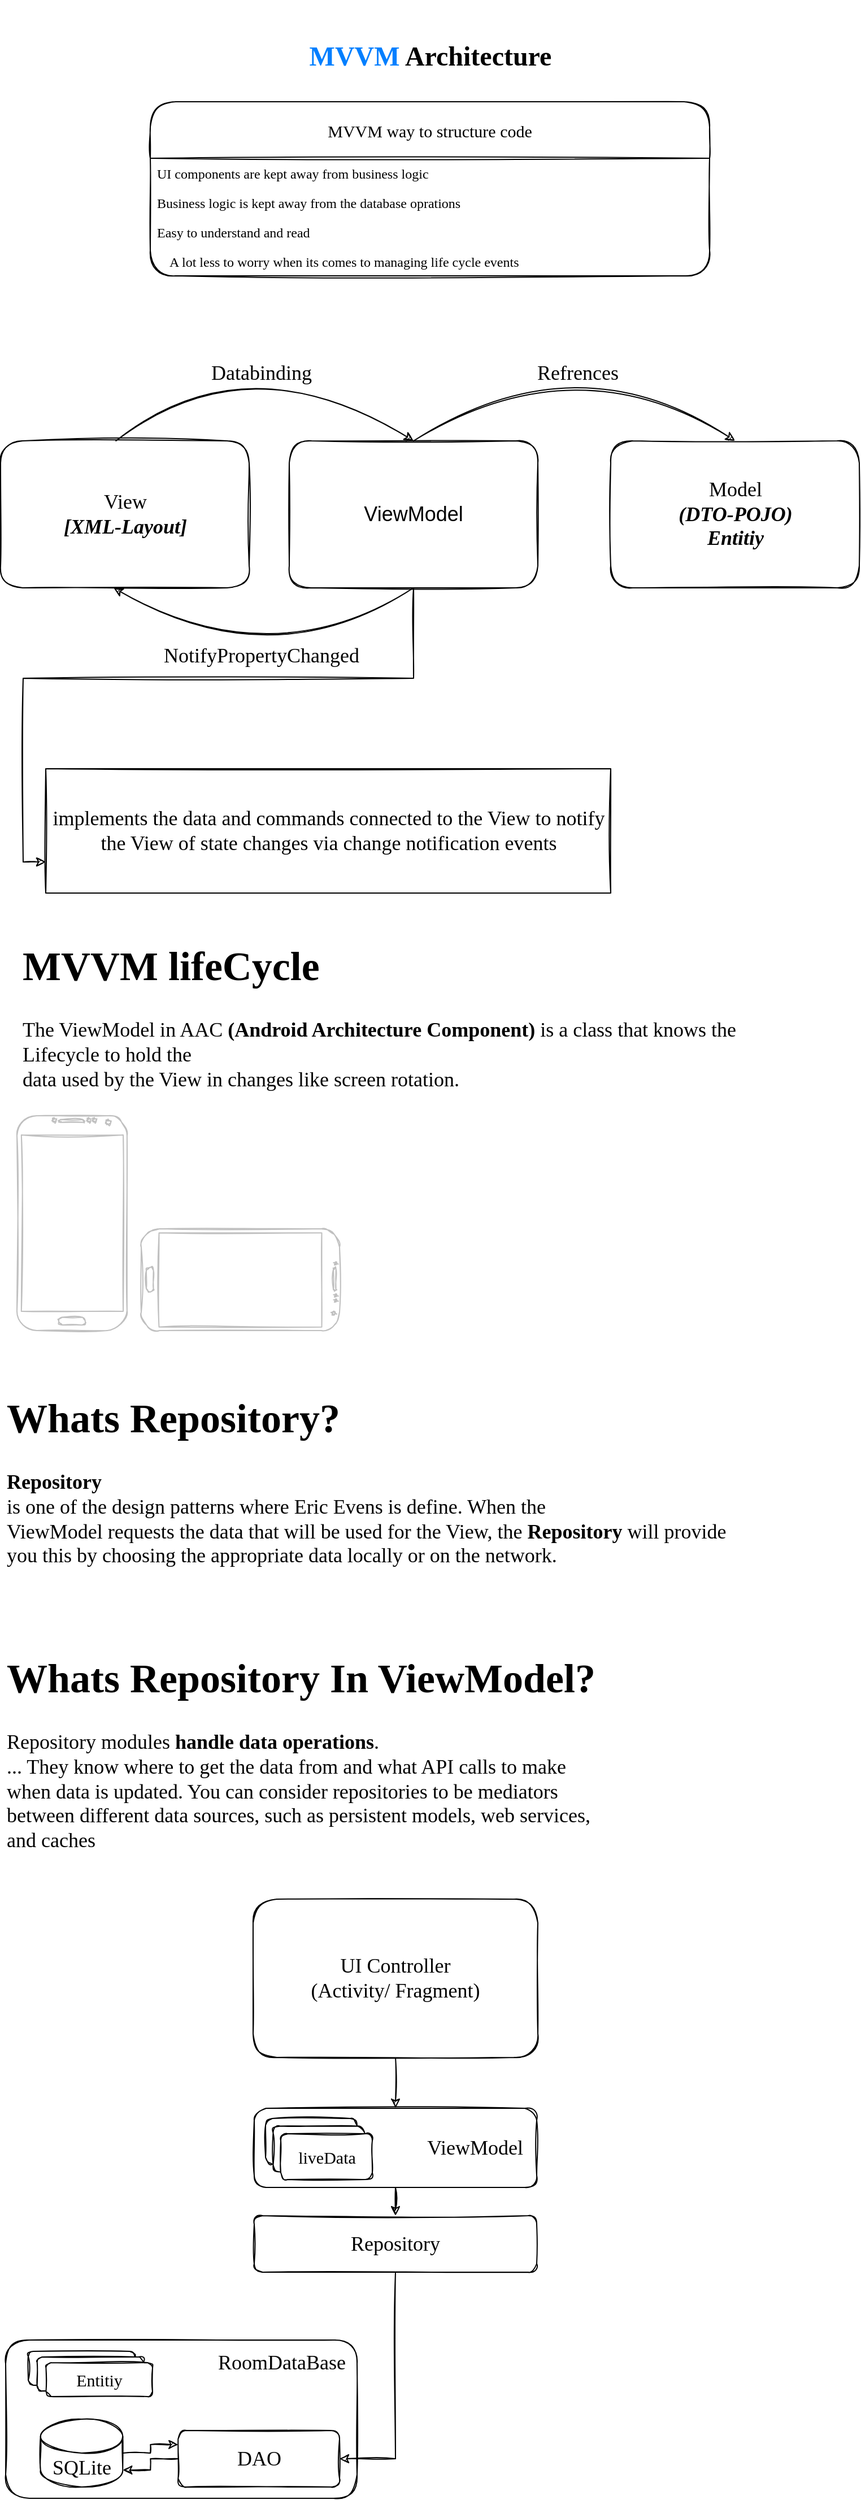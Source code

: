<mxfile version="14.9.2" type="github">
  <diagram id="QZ7U8toWN5kSLHNz18gQ" name="Page-1">
    <mxGraphModel dx="1838" dy="984" grid="1" gridSize="10" guides="1" tooltips="1" connect="1" arrows="1" fold="1" page="1" pageScale="1" pageWidth="850" pageHeight="1100" math="0" shadow="0">
      <root>
        <mxCell id="0" />
        <mxCell id="1" parent="0" />
        <mxCell id="Y-a5dnPzHRK2GmVt-JUI-1" value="&lt;h1&gt;&lt;font face=&quot;Lucida Console&quot;&gt;&lt;font color=&quot;#007FFF&quot;&gt;MVVM &lt;/font&gt;Architecture&lt;/font&gt;&lt;/h1&gt;" style="text;html=1;strokeColor=none;fillColor=none;align=center;verticalAlign=middle;whiteSpace=wrap;rounded=0;" parent="1" vertex="1">
          <mxGeometry x="275.5" y="20" width="300" height="100" as="geometry" />
        </mxCell>
        <mxCell id="Y-a5dnPzHRK2GmVt-JUI-3" value="MVVM way to structure code" style="swimlane;fontStyle=0;childLayout=stackLayout;horizontal=1;startSize=50;horizontalStack=0;resizeParent=1;resizeParentMax=0;resizeLast=0;collapsible=1;marginBottom=0;fontSize=15;&#xa;borderRadius:10;rounded=1;shadow=0;glass=0;sketch=1;fontFamily=Lucida Console;spacingBottom=0;" parent="1" vertex="1">
          <mxGeometry x="178" y="110" width="495" height="154" as="geometry" />
        </mxCell>
        <mxCell id="Y-a5dnPzHRK2GmVt-JUI-4" value="UI components are kept away from business logic" style="text;strokeColor=none;fillColor=none;align=left;verticalAlign=top;spacingLeft=4;spacingRight=4;overflow=hidden;rotatable=0;points=[[0,0.5],[1,0.5]];portConstraint=eastwest;fontFamily=Lucida Console;" parent="Y-a5dnPzHRK2GmVt-JUI-3" vertex="1">
          <mxGeometry y="50" width="495" height="26" as="geometry" />
        </mxCell>
        <mxCell id="Y-a5dnPzHRK2GmVt-JUI-5" value="Business logic is kept away from the database oprations" style="text;strokeColor=none;fillColor=none;align=left;verticalAlign=top;spacingLeft=4;spacingRight=4;overflow=hidden;rotatable=0;points=[[0,0.5],[1,0.5]];portConstraint=eastwest;fontFamily=Lucida Console;" parent="Y-a5dnPzHRK2GmVt-JUI-3" vertex="1">
          <mxGeometry y="76" width="495" height="26" as="geometry" />
        </mxCell>
        <mxCell id="Y-a5dnPzHRK2GmVt-JUI-6" value="Easy to understand and read" style="text;strokeColor=none;fillColor=none;align=left;verticalAlign=top;spacingLeft=4;spacingRight=4;overflow=hidden;rotatable=0;points=[[0,0.5],[1,0.5]];portConstraint=eastwest;fontFamily=Lucida Console;" parent="Y-a5dnPzHRK2GmVt-JUI-3" vertex="1">
          <mxGeometry y="102" width="495" height="26" as="geometry" />
        </mxCell>
        <mxCell id="Y-a5dnPzHRK2GmVt-JUI-9" value="A lot less to worry when its comes to managing life cycle events" style="text;strokeColor=none;fillColor=none;align=left;verticalAlign=top;spacingLeft=15;spacingRight=4;overflow=hidden;rotatable=0;points=[[0,0.5],[1,0.5]];portConstraint=eastwest;spacingBottom=0;fontFamily=Lucida Console;" parent="Y-a5dnPzHRK2GmVt-JUI-3" vertex="1">
          <mxGeometry y="128" width="495" height="26" as="geometry" />
        </mxCell>
        <mxCell id="NOsNoiqSnCsfZkaYTi22-2" value="&lt;div&gt;View&lt;/div&gt;&lt;div&gt;&lt;i&gt;&lt;b&gt;[XML-Layout]&lt;/b&gt;&lt;/i&gt;&lt;br&gt;&lt;/div&gt;" style="rounded=1;whiteSpace=wrap;html=1;sketch=1;fontFamily=Lucida Console;fontSize=18;" vertex="1" parent="1">
          <mxGeometry x="45.5" y="410" width="220" height="130" as="geometry" />
        </mxCell>
        <mxCell id="NOsNoiqSnCsfZkaYTi22-3" value="&lt;div&gt;Model&lt;/div&gt;&lt;div&gt;&lt;i&gt;&lt;b&gt;(DTO-POJO)&lt;/b&gt;&lt;/i&gt;&lt;/div&gt;&lt;div&gt;&lt;i&gt;&lt;b&gt;Entitiy&lt;/b&gt;&lt;/i&gt;&lt;br&gt;&lt;/div&gt;" style="rounded=1;whiteSpace=wrap;html=1;sketch=1;fontFamily=Lucida Console;fontSize=18;" vertex="1" parent="1">
          <mxGeometry x="585.5" y="410" width="220" height="130" as="geometry" />
        </mxCell>
        <mxCell id="NOsNoiqSnCsfZkaYTi22-22" style="edgeStyle=orthogonalEdgeStyle;rounded=0;sketch=1;orthogonalLoop=1;jettySize=auto;html=1;fontFamily=Lucida Console;fontSize=18;entryX=0;entryY=0.75;entryDx=0;entryDy=0;" edge="1" parent="1" source="NOsNoiqSnCsfZkaYTi22-4" target="NOsNoiqSnCsfZkaYTi22-23">
          <mxGeometry relative="1" as="geometry">
            <mxPoint x="520" y="610" as="targetPoint" />
          </mxGeometry>
        </mxCell>
        <mxCell id="NOsNoiqSnCsfZkaYTi22-4" value="&lt;div&gt;ViewModel&lt;/div&gt;" style="rounded=1;whiteSpace=wrap;html=1;sketch=1;fontSize=18;" vertex="1" parent="1">
          <mxGeometry x="301" y="410" width="220" height="130" as="geometry" />
        </mxCell>
        <mxCell id="NOsNoiqSnCsfZkaYTi22-6" value="Databinding" style="curved=1;endArrow=classic;html=1;fontFamily=Lucida Console;fontSize=18;exitX=0.464;exitY=0;exitDx=0;exitDy=0;exitPerimeter=0;entryX=0.5;entryY=0;entryDx=0;entryDy=0;sketch=1;" edge="1" parent="1" source="NOsNoiqSnCsfZkaYTi22-2" target="NOsNoiqSnCsfZkaYTi22-4">
          <mxGeometry x="0.081" y="-20" width="50" height="50" relative="1" as="geometry">
            <mxPoint x="155.5" y="390" as="sourcePoint" />
            <mxPoint x="205.5" y="340" as="targetPoint" />
            <Array as="points">
              <mxPoint x="265.5" y="320" />
            </Array>
            <mxPoint as="offset" />
          </mxGeometry>
        </mxCell>
        <mxCell id="NOsNoiqSnCsfZkaYTi22-7" value="" style="curved=1;endArrow=classic;html=1;fontFamily=Lucida Console;fontSize=18;exitX=0.5;exitY=1;exitDx=0;exitDy=0;entryX=0.455;entryY=1;entryDx=0;entryDy=0;sketch=1;entryPerimeter=0;" edge="1" parent="1" source="NOsNoiqSnCsfZkaYTi22-4" target="NOsNoiqSnCsfZkaYTi22-2">
          <mxGeometry width="50" height="50" relative="1" as="geometry">
            <mxPoint x="135.5" y="620" as="sourcePoint" />
            <mxPoint x="398.92" y="620" as="targetPoint" />
            <Array as="points">
              <mxPoint x="285.5" y="620" />
            </Array>
          </mxGeometry>
        </mxCell>
        <mxCell id="NOsNoiqSnCsfZkaYTi22-9" value="NotifyPropertyChanged" style="edgeLabel;html=1;align=center;verticalAlign=middle;resizable=0;points=[];fontSize=18;fontFamily=Lucida Console;" vertex="1" connectable="0" parent="NOsNoiqSnCsfZkaYTi22-7">
          <mxGeometry x="0.132" y="-26" relative="1" as="geometry">
            <mxPoint y="16" as="offset" />
          </mxGeometry>
        </mxCell>
        <mxCell id="NOsNoiqSnCsfZkaYTi22-8" value="Refrences" style="curved=1;endArrow=classic;html=1;fontFamily=Lucida Console;fontSize=18;exitX=0.5;exitY=0;exitDx=0;exitDy=0;entryX=0.5;entryY=0;entryDx=0;entryDy=0;sketch=1;" edge="1" parent="1" source="NOsNoiqSnCsfZkaYTi22-4" target="NOsNoiqSnCsfZkaYTi22-3">
          <mxGeometry x="0.108" y="-25" width="50" height="50" relative="1" as="geometry">
            <mxPoint x="475.5" y="390" as="sourcePoint" />
            <mxPoint x="738.92" y="390" as="targetPoint" />
            <Array as="points">
              <mxPoint x="555.5" y="320" />
            </Array>
            <mxPoint as="offset" />
          </mxGeometry>
        </mxCell>
        <mxCell id="NOsNoiqSnCsfZkaYTi22-19" value="&lt;h1&gt;MVVM lifeCycle&lt;br&gt;&lt;/h1&gt;&lt;p&gt;The ViewModel in AAC &lt;strong class=&quot;ir kc&quot;&gt;(Android Architecture Component)&lt;/strong&gt; is a class that knows the Lifecycle to hold the &lt;br&gt;data used by the View in changes like screen rotation.&lt;br&gt;&lt;/p&gt;" style="text;html=1;strokeColor=none;fillColor=none;spacing=5;spacingTop=-20;whiteSpace=wrap;overflow=hidden;rounded=0;sketch=1;fontFamily=Lucida Console;fontSize=18;" vertex="1" parent="1">
          <mxGeometry x="60" y="840" width="650" height="160" as="geometry" />
        </mxCell>
        <mxCell id="NOsNoiqSnCsfZkaYTi22-20" value="" style="verticalLabelPosition=bottom;verticalAlign=top;html=1;shadow=0;dashed=0;strokeWidth=1;shape=mxgraph.android.phone2;strokeColor=#c0c0c0;sketch=1;fontFamily=Lucida Console;fontSize=18;" vertex="1" parent="1">
          <mxGeometry x="60" y="1007" width="97.44" height="190" as="geometry" />
        </mxCell>
        <mxCell id="NOsNoiqSnCsfZkaYTi22-21" value="" style="verticalLabelPosition=bottom;verticalAlign=top;html=1;shadow=0;dashed=0;strokeWidth=1;shape=mxgraph.android.phone2;strokeColor=#c0c0c0;direction=south;sketch=1;fontFamily=Lucida Console;fontSize=18;" vertex="1" parent="1">
          <mxGeometry x="170" y="1107" width="175.5" height="90" as="geometry" />
        </mxCell>
        <mxCell id="NOsNoiqSnCsfZkaYTi22-23" value="implements the data and commands connected to the View to notify the View of state changes via change notification events" style="text;html=1;fillColor=none;align=center;verticalAlign=middle;whiteSpace=wrap;rounded=0;sketch=1;fontFamily=Lucida Console;fontSize=18;strokeColor=#000000;" vertex="1" parent="1">
          <mxGeometry x="85.5" y="700" width="500" height="110" as="geometry" />
        </mxCell>
        <mxCell id="NOsNoiqSnCsfZkaYTi22-26" value="&lt;h1&gt;Whats Repository?&lt;/h1&gt;&lt;p&gt;&lt;span class=&quot;ILfuVd NA6bn&quot;&gt;&lt;span class=&quot;hgKElc&quot;&gt;&lt;span dir=&quot;ltr&quot;&gt;&lt;b&gt;Repository&lt;/b&gt;&lt;br&gt; is one of the design patterns where Eric Evens is define. When the &lt;br&gt;ViewModel requests the data that will be used for the View, the &lt;b&gt;Repository&lt;/b&gt; will provide you this by choosing the appropriate data locally or on the network.&lt;/span&gt;&lt;/span&gt;&lt;/span&gt;&lt;/p&gt;" style="text;html=1;strokeColor=none;fillColor=none;spacing=5;spacingTop=-20;whiteSpace=wrap;overflow=hidden;rounded=0;sketch=1;fontFamily=Lucida Console;fontSize=18;" vertex="1" parent="1">
          <mxGeometry x="45.5" y="1240" width="650" height="220" as="geometry" />
        </mxCell>
        <mxCell id="NOsNoiqSnCsfZkaYTi22-27" value="&lt;h1&gt;Whats Repository In ViewModel?&lt;/h1&gt;&lt;p&gt;&lt;span class=&quot;ILfuVd NA6bn&quot;&gt;&lt;span class=&quot;hgKElc&quot;&gt;&lt;span dir=&quot;ltr&quot;&gt;Repository modules &lt;b&gt;handle data operations&lt;/b&gt;.&lt;br/&gt; ... They know where to get the data from and what API calls to make &lt;br/&gt;when data is updated. You can consider repositories to be mediators &lt;br/&gt;between different data sources, such as persistent models, web services,&lt;br/&gt; and caches&lt;/span&gt;&lt;/span&gt;&lt;/span&gt;&lt;/p&gt;" style="text;html=1;strokeColor=none;fillColor=none;spacing=5;spacingTop=-20;whiteSpace=wrap;overflow=hidden;rounded=0;sketch=1;fontFamily=Lucida Console;fontSize=18;" vertex="1" parent="1">
          <mxGeometry x="45.5" y="1470" width="754.5" height="230" as="geometry" />
        </mxCell>
        <mxCell id="NOsNoiqSnCsfZkaYTi22-37" style="edgeStyle=orthogonalEdgeStyle;rounded=0;sketch=1;orthogonalLoop=1;jettySize=auto;html=1;fontFamily=Lucida Console;fontSize=18;" edge="1" parent="1" source="NOsNoiqSnCsfZkaYTi22-28" target="NOsNoiqSnCsfZkaYTi22-29">
          <mxGeometry relative="1" as="geometry" />
        </mxCell>
        <mxCell id="NOsNoiqSnCsfZkaYTi22-28" value="&lt;div&gt;UI Controller&lt;/div&gt;&lt;div&gt;(Activity/ Fragment)&lt;br&gt;&lt;/div&gt;" style="rounded=1;whiteSpace=wrap;html=1;sketch=1;fontFamily=Lucida Console;fontSize=18;strokeColor=#000000;" vertex="1" parent="1">
          <mxGeometry x="269" y="1700" width="252" height="140" as="geometry" />
        </mxCell>
        <mxCell id="NOsNoiqSnCsfZkaYTi22-36" value="" style="group" vertex="1" connectable="0" parent="1">
          <mxGeometry x="270" y="1885" width="250" height="70" as="geometry" />
        </mxCell>
        <mxCell id="NOsNoiqSnCsfZkaYTi22-29" value="&lt;div align=&quot;right&quot;&gt;ViewModel&lt;/div&gt;" style="rounded=1;whiteSpace=wrap;html=1;sketch=1;fontFamily=Lucida Console;fontSize=18;strokeColor=#000000;align=right;spacingRight=10;" vertex="1" parent="NOsNoiqSnCsfZkaYTi22-36">
          <mxGeometry width="250" height="70" as="geometry" />
        </mxCell>
        <mxCell id="NOsNoiqSnCsfZkaYTi22-34" value="" style="group" vertex="1" connectable="0" parent="NOsNoiqSnCsfZkaYTi22-36">
          <mxGeometry x="10" y="9" width="94.5" height="54" as="geometry" />
        </mxCell>
        <mxCell id="NOsNoiqSnCsfZkaYTi22-31" value="" style="rounded=1;whiteSpace=wrap;html=1;sketch=1;fontFamily=Lucida Console;fontSize=18;strokeColor=#000000;" vertex="1" parent="NOsNoiqSnCsfZkaYTi22-34">
          <mxGeometry width="81" height="40.5" as="geometry" />
        </mxCell>
        <mxCell id="NOsNoiqSnCsfZkaYTi22-32" value="" style="rounded=1;whiteSpace=wrap;html=1;sketch=1;fontFamily=Lucida Console;fontSize=18;strokeColor=#000000;" vertex="1" parent="NOsNoiqSnCsfZkaYTi22-34">
          <mxGeometry x="6.75" y="6.75" width="81" height="40.5" as="geometry" />
        </mxCell>
        <mxCell id="NOsNoiqSnCsfZkaYTi22-33" value="&lt;font style=&quot;font-size: 15px&quot;&gt;liveData&lt;/font&gt;" style="rounded=1;whiteSpace=wrap;html=1;sketch=1;fontFamily=Lucida Console;fontSize=18;strokeColor=#000000;" vertex="1" parent="NOsNoiqSnCsfZkaYTi22-34">
          <mxGeometry x="13.5" y="13.5" width="81" height="40.5" as="geometry" />
        </mxCell>
        <mxCell id="NOsNoiqSnCsfZkaYTi22-38" value="Repository" style="rounded=1;whiteSpace=wrap;html=1;sketch=1;fontFamily=Lucida Console;fontSize=18;strokeColor=#000000;" vertex="1" parent="1">
          <mxGeometry x="270" y="1980" width="250" height="50" as="geometry" />
        </mxCell>
        <mxCell id="NOsNoiqSnCsfZkaYTi22-40" style="edgeStyle=orthogonalEdgeStyle;rounded=0;sketch=1;orthogonalLoop=1;jettySize=auto;html=1;exitX=0.5;exitY=1;exitDx=0;exitDy=0;fontFamily=Lucida Console;fontSize=18;" edge="1" parent="1" source="NOsNoiqSnCsfZkaYTi22-29" target="NOsNoiqSnCsfZkaYTi22-38">
          <mxGeometry relative="1" as="geometry" />
        </mxCell>
        <mxCell id="NOsNoiqSnCsfZkaYTi22-51" value="" style="group" vertex="1" connectable="0" parent="1">
          <mxGeometry x="50" y="2090" width="311" height="140" as="geometry" />
        </mxCell>
        <mxCell id="NOsNoiqSnCsfZkaYTi22-41" value="RoomDataBase" style="rounded=1;whiteSpace=wrap;html=1;sketch=1;fontFamily=Lucida Console;fontSize=18;strokeColor=#000000;align=right;spacing=0;spacingBottom=100;spacingRight=10;" vertex="1" parent="NOsNoiqSnCsfZkaYTi22-51">
          <mxGeometry width="311" height="140" as="geometry" />
        </mxCell>
        <mxCell id="NOsNoiqSnCsfZkaYTi22-42" value="" style="group" vertex="1" connectable="0" parent="NOsNoiqSnCsfZkaYTi22-51">
          <mxGeometry x="20" y="10" width="110" height="40" as="geometry" />
        </mxCell>
        <mxCell id="NOsNoiqSnCsfZkaYTi22-43" value="" style="rounded=1;whiteSpace=wrap;html=1;sketch=1;fontFamily=Lucida Console;fontSize=18;strokeColor=#000000;" vertex="1" parent="NOsNoiqSnCsfZkaYTi22-42">
          <mxGeometry width="94.286" height="30" as="geometry" />
        </mxCell>
        <mxCell id="NOsNoiqSnCsfZkaYTi22-44" value="" style="rounded=1;whiteSpace=wrap;html=1;sketch=1;fontFamily=Lucida Console;fontSize=18;strokeColor=#000000;" vertex="1" parent="NOsNoiqSnCsfZkaYTi22-42">
          <mxGeometry x="7.857" y="5" width="94.286" height="30" as="geometry" />
        </mxCell>
        <mxCell id="NOsNoiqSnCsfZkaYTi22-45" value="&lt;font style=&quot;font-size: 15px&quot;&gt;Entitiy&lt;/font&gt;" style="rounded=1;whiteSpace=wrap;html=1;sketch=1;fontFamily=Lucida Console;fontSize=18;strokeColor=#000000;" vertex="1" parent="NOsNoiqSnCsfZkaYTi22-42">
          <mxGeometry x="15.714" y="10" width="94.286" height="30" as="geometry" />
        </mxCell>
        <mxCell id="NOsNoiqSnCsfZkaYTi22-46" value="DAO" style="rounded=1;whiteSpace=wrap;html=1;sketch=1;fontFamily=Lucida Console;fontSize=18;strokeColor=#000000;" vertex="1" parent="NOsNoiqSnCsfZkaYTi22-51">
          <mxGeometry x="152.64" y="80" width="142.86" height="50" as="geometry" />
        </mxCell>
        <mxCell id="NOsNoiqSnCsfZkaYTi22-48" style="edgeStyle=orthogonalEdgeStyle;rounded=0;sketch=1;orthogonalLoop=1;jettySize=auto;html=1;entryX=0;entryY=0.25;entryDx=0;entryDy=0;fontFamily=Lucida Console;fontSize=18;" edge="1" parent="NOsNoiqSnCsfZkaYTi22-51" source="NOsNoiqSnCsfZkaYTi22-47" target="NOsNoiqSnCsfZkaYTi22-46">
          <mxGeometry relative="1" as="geometry" />
        </mxCell>
        <mxCell id="NOsNoiqSnCsfZkaYTi22-47" value="SQLite" style="shape=cylinder3;whiteSpace=wrap;html=1;boundedLbl=1;backgroundOutline=1;size=15;sketch=1;fontFamily=Lucida Console;fontSize=18;strokeColor=#000000;align=center;" vertex="1" parent="NOsNoiqSnCsfZkaYTi22-51">
          <mxGeometry x="30.88" y="70" width="72.75" height="60" as="geometry" />
        </mxCell>
        <mxCell id="NOsNoiqSnCsfZkaYTi22-49" style="edgeStyle=orthogonalEdgeStyle;rounded=0;sketch=1;orthogonalLoop=1;jettySize=auto;html=1;fontFamily=Lucida Console;fontSize=18;entryX=1;entryY=1;entryDx=0;entryDy=-15;entryPerimeter=0;" edge="1" parent="NOsNoiqSnCsfZkaYTi22-51" source="NOsNoiqSnCsfZkaYTi22-46" target="NOsNoiqSnCsfZkaYTi22-47">
          <mxGeometry relative="1" as="geometry" />
        </mxCell>
        <mxCell id="NOsNoiqSnCsfZkaYTi22-52" style="edgeStyle=orthogonalEdgeStyle;rounded=0;sketch=1;orthogonalLoop=1;jettySize=auto;html=1;exitX=0.5;exitY=1;exitDx=0;exitDy=0;entryX=1;entryY=0.5;entryDx=0;entryDy=0;fontFamily=Lucida Console;fontSize=18;" edge="1" parent="1" source="NOsNoiqSnCsfZkaYTi22-38" target="NOsNoiqSnCsfZkaYTi22-46">
          <mxGeometry relative="1" as="geometry" />
        </mxCell>
      </root>
    </mxGraphModel>
  </diagram>
</mxfile>
